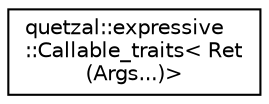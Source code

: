 digraph "Graphical Class Hierarchy"
{
 // LATEX_PDF_SIZE
  edge [fontname="Helvetica",fontsize="10",labelfontname="Helvetica",labelfontsize="10"];
  node [fontname="Helvetica",fontsize="10",shape=record];
  rankdir="LR";
  Node0 [label="quetzal::expressive\l::Callable_traits\< Ret\l(Args...)\>",height=0.2,width=0.4,color="black", fillcolor="white", style="filled",URL="$structquetzal_1_1expressive_1_1_callable__traits_3_01_ret_07_args_8_8_8_08_4.html",tooltip=" "];
}
